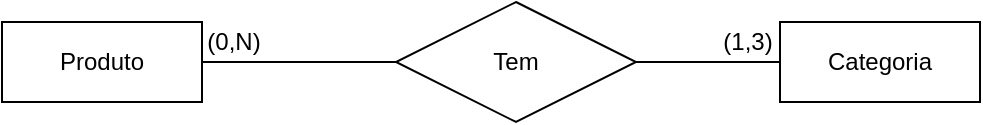 <mxfile>
    <diagram id="W1fFQ0rTw4ujk9A0eF6n" name="Modelo Conceitual">
        <mxGraphModel dx="896" dy="619" grid="1" gridSize="10" guides="1" tooltips="1" connect="1" arrows="1" fold="1" page="1" pageScale="1" pageWidth="850" pageHeight="1100" math="0" shadow="0">
            <root>
                <mxCell id="0"/>
                <mxCell id="1" parent="0"/>
                <mxCell id="6" style="edgeStyle=none;html=1;exitX=1;exitY=0.5;exitDx=0;exitDy=0;entryX=0.083;entryY=0.5;entryDx=0;entryDy=0;entryPerimeter=0;endArrow=none;endFill=0;" parent="1" source="2" target="5" edge="1">
                    <mxGeometry relative="1" as="geometry"/>
                </mxCell>
                <mxCell id="2" value="Produto&lt;br&gt;" style="whiteSpace=wrap;html=1;align=center;" parent="1" vertex="1">
                    <mxGeometry x="123" y="180" width="100" height="40" as="geometry"/>
                </mxCell>
                <mxCell id="3" value="Categoria&lt;br&gt;" style="whiteSpace=wrap;html=1;align=center;" parent="1" vertex="1">
                    <mxGeometry x="512" y="180" width="100" height="40" as="geometry"/>
                </mxCell>
                <mxCell id="8" style="edgeStyle=none;html=1;exitX=1;exitY=0.5;exitDx=0;exitDy=0;entryX=0;entryY=0.5;entryDx=0;entryDy=0;endArrow=none;endFill=0;" parent="1" source="5" target="3" edge="1">
                    <mxGeometry relative="1" as="geometry"/>
                </mxCell>
                <mxCell id="5" value="Tem&lt;br&gt;" style="shape=rhombus;perimeter=rhombusPerimeter;whiteSpace=wrap;html=1;align=center;" parent="1" vertex="1">
                    <mxGeometry x="320" y="170" width="120" height="60" as="geometry"/>
                </mxCell>
                <mxCell id="9" value="(1,3)" style="text;html=1;strokeColor=none;fillColor=none;align=center;verticalAlign=middle;whiteSpace=wrap;rounded=0;" parent="1" vertex="1">
                    <mxGeometry x="466" y="175" width="60" height="30" as="geometry"/>
                </mxCell>
                <mxCell id="10" value="(0,N)" style="text;html=1;strokeColor=none;fillColor=none;align=center;verticalAlign=middle;whiteSpace=wrap;rounded=0;" parent="1" vertex="1">
                    <mxGeometry x="209" y="175" width="60" height="30" as="geometry"/>
                </mxCell>
            </root>
        </mxGraphModel>
    </diagram>
    <diagram id="Ta1nSqdqZ3LRpXmjEv5p" name="Modelo Lógico">
        <mxGraphModel dx="896" dy="619" grid="1" gridSize="10" guides="1" tooltips="1" connect="1" arrows="1" fold="1" page="1" pageScale="1" pageWidth="850" pageHeight="1100" math="0" shadow="0">
            <root>
                <mxCell id="0"/>
                <mxCell id="1" parent="0"/>
                <mxCell id="aQKE0_AFSzPV1V1ufuBm-1" value="produtos" style="shape=table;startSize=30;container=1;collapsible=1;childLayout=tableLayout;fixedRows=1;rowLines=0;fontStyle=1;align=center;resizeLast=1;" parent="1" vertex="1">
                    <mxGeometry x="30" y="241" width="180" height="210" as="geometry"/>
                </mxCell>
                <mxCell id="aQKE0_AFSzPV1V1ufuBm-2" value="" style="shape=tableRow;horizontal=0;startSize=0;swimlaneHead=0;swimlaneBody=0;fillColor=none;collapsible=0;dropTarget=0;points=[[0,0.5],[1,0.5]];portConstraint=eastwest;top=0;left=0;right=0;bottom=1;" parent="aQKE0_AFSzPV1V1ufuBm-1" vertex="1">
                    <mxGeometry y="30" width="180" height="30" as="geometry"/>
                </mxCell>
                <mxCell id="aQKE0_AFSzPV1V1ufuBm-3" value="PK" style="shape=partialRectangle;connectable=0;fillColor=none;top=0;left=0;bottom=0;right=0;fontStyle=1;overflow=hidden;" parent="aQKE0_AFSzPV1V1ufuBm-2" vertex="1">
                    <mxGeometry width="30" height="30" as="geometry">
                        <mxRectangle width="30" height="30" as="alternateBounds"/>
                    </mxGeometry>
                </mxCell>
                <mxCell id="aQKE0_AFSzPV1V1ufuBm-4" value="id:UUID" style="shape=partialRectangle;connectable=0;fillColor=none;top=0;left=0;bottom=0;right=0;align=left;spacingLeft=6;fontStyle=5;overflow=hidden;" parent="aQKE0_AFSzPV1V1ufuBm-2" vertex="1">
                    <mxGeometry x="30" width="150" height="30" as="geometry">
                        <mxRectangle width="150" height="30" as="alternateBounds"/>
                    </mxGeometry>
                </mxCell>
                <mxCell id="aQKE0_AFSzPV1V1ufuBm-5" value="" style="shape=tableRow;horizontal=0;startSize=0;swimlaneHead=0;swimlaneBody=0;fillColor=none;collapsible=0;dropTarget=0;points=[[0,0.5],[1,0.5]];portConstraint=eastwest;top=0;left=0;right=0;bottom=0;" parent="aQKE0_AFSzPV1V1ufuBm-1" vertex="1">
                    <mxGeometry y="60" width="180" height="30" as="geometry"/>
                </mxCell>
                <mxCell id="aQKE0_AFSzPV1V1ufuBm-6" value="" style="shape=partialRectangle;connectable=0;fillColor=none;top=0;left=0;bottom=0;right=0;editable=1;overflow=hidden;" parent="aQKE0_AFSzPV1V1ufuBm-5" vertex="1">
                    <mxGeometry width="30" height="30" as="geometry">
                        <mxRectangle width="30" height="30" as="alternateBounds"/>
                    </mxGeometry>
                </mxCell>
                <mxCell id="aQKE0_AFSzPV1V1ufuBm-7" value="nome: String(50)" style="shape=partialRectangle;connectable=0;fillColor=none;top=0;left=0;bottom=0;right=0;align=left;spacingLeft=6;overflow=hidden;" parent="aQKE0_AFSzPV1V1ufuBm-5" vertex="1">
                    <mxGeometry x="30" width="150" height="30" as="geometry">
                        <mxRectangle width="150" height="30" as="alternateBounds"/>
                    </mxGeometry>
                </mxCell>
                <mxCell id="aQKE0_AFSzPV1V1ufuBm-8" value="" style="shape=tableRow;horizontal=0;startSize=0;swimlaneHead=0;swimlaneBody=0;fillColor=none;collapsible=0;dropTarget=0;points=[[0,0.5],[1,0.5]];portConstraint=eastwest;top=0;left=0;right=0;bottom=0;" parent="aQKE0_AFSzPV1V1ufuBm-1" vertex="1">
                    <mxGeometry y="90" width="180" height="30" as="geometry"/>
                </mxCell>
                <mxCell id="aQKE0_AFSzPV1V1ufuBm-9" value="" style="shape=partialRectangle;connectable=0;fillColor=none;top=0;left=0;bottom=0;right=0;editable=1;overflow=hidden;" parent="aQKE0_AFSzPV1V1ufuBm-8" vertex="1">
                    <mxGeometry width="30" height="30" as="geometry">
                        <mxRectangle width="30" height="30" as="alternateBounds"/>
                    </mxGeometry>
                </mxCell>
                <mxCell id="aQKE0_AFSzPV1V1ufuBm-10" value="descricao: String(200)" style="shape=partialRectangle;connectable=0;fillColor=none;top=0;left=0;bottom=0;right=0;align=left;spacingLeft=6;overflow=hidden;" parent="aQKE0_AFSzPV1V1ufuBm-8" vertex="1">
                    <mxGeometry x="30" width="150" height="30" as="geometry">
                        <mxRectangle width="150" height="30" as="alternateBounds"/>
                    </mxGeometry>
                </mxCell>
                <mxCell id="aQKE0_AFSzPV1V1ufuBm-14" value="" style="shape=tableRow;horizontal=0;startSize=0;swimlaneHead=0;swimlaneBody=0;fillColor=none;collapsible=0;dropTarget=0;points=[[0,0.5],[1,0.5]];portConstraint=eastwest;top=0;left=0;right=0;bottom=0;" parent="aQKE0_AFSzPV1V1ufuBm-1" vertex="1">
                    <mxGeometry y="120" width="180" height="30" as="geometry"/>
                </mxCell>
                <mxCell id="aQKE0_AFSzPV1V1ufuBm-15" value="" style="shape=partialRectangle;connectable=0;fillColor=none;top=0;left=0;bottom=0;right=0;editable=1;overflow=hidden;" parent="aQKE0_AFSzPV1V1ufuBm-14" vertex="1">
                    <mxGeometry width="30" height="30" as="geometry">
                        <mxRectangle width="30" height="30" as="alternateBounds"/>
                    </mxGeometry>
                </mxCell>
                <mxCell id="aQKE0_AFSzPV1V1ufuBm-16" value="valor: Integer" style="shape=partialRectangle;connectable=0;fillColor=none;top=0;left=0;bottom=0;right=0;align=left;spacingLeft=6;overflow=hidden;" parent="aQKE0_AFSzPV1V1ufuBm-14" vertex="1">
                    <mxGeometry x="30" width="150" height="30" as="geometry">
                        <mxRectangle width="150" height="30" as="alternateBounds"/>
                    </mxGeometry>
                </mxCell>
                <mxCell id="aQKE0_AFSzPV1V1ufuBm-17" value="" style="shape=tableRow;horizontal=0;startSize=0;swimlaneHead=0;swimlaneBody=0;fillColor=none;collapsible=0;dropTarget=0;points=[[0,0.5],[1,0.5]];portConstraint=eastwest;top=0;left=0;right=0;bottom=0;" parent="aQKE0_AFSzPV1V1ufuBm-1" vertex="1">
                    <mxGeometry y="150" width="180" height="30" as="geometry"/>
                </mxCell>
                <mxCell id="aQKE0_AFSzPV1V1ufuBm-18" value="" style="shape=partialRectangle;connectable=0;fillColor=none;top=0;left=0;bottom=0;right=0;editable=1;overflow=hidden;" parent="aQKE0_AFSzPV1V1ufuBm-17" vertex="1">
                    <mxGeometry width="30" height="30" as="geometry">
                        <mxRectangle width="30" height="30" as="alternateBounds"/>
                    </mxGeometry>
                </mxCell>
                <mxCell id="aQKE0_AFSzPV1V1ufuBm-19" value="data_criacao: Date" style="shape=partialRectangle;connectable=0;fillColor=none;top=0;left=0;bottom=0;right=0;align=left;spacingLeft=6;overflow=hidden;" parent="aQKE0_AFSzPV1V1ufuBm-17" vertex="1">
                    <mxGeometry x="30" width="150" height="30" as="geometry">
                        <mxRectangle width="150" height="30" as="alternateBounds"/>
                    </mxGeometry>
                </mxCell>
                <mxCell id="aQKE0_AFSzPV1V1ufuBm-11" value="" style="shape=tableRow;horizontal=0;startSize=0;swimlaneHead=0;swimlaneBody=0;fillColor=none;collapsible=0;dropTarget=0;points=[[0,0.5],[1,0.5]];portConstraint=eastwest;top=0;left=0;right=0;bottom=0;" parent="aQKE0_AFSzPV1V1ufuBm-1" vertex="1">
                    <mxGeometry y="180" width="180" height="30" as="geometry"/>
                </mxCell>
                <mxCell id="aQKE0_AFSzPV1V1ufuBm-12" value="" style="shape=partialRectangle;connectable=0;fillColor=none;top=0;left=0;bottom=0;right=0;editable=1;overflow=hidden;" parent="aQKE0_AFSzPV1V1ufuBm-11" vertex="1">
                    <mxGeometry width="30" height="30" as="geometry">
                        <mxRectangle width="30" height="30" as="alternateBounds"/>
                    </mxGeometry>
                </mxCell>
                <mxCell id="aQKE0_AFSzPV1V1ufuBm-13" value="data_atualizacao: Date" style="shape=partialRectangle;connectable=0;fillColor=none;top=0;left=0;bottom=0;right=0;align=left;spacingLeft=6;overflow=hidden;" parent="aQKE0_AFSzPV1V1ufuBm-11" vertex="1">
                    <mxGeometry x="30" width="150" height="30" as="geometry">
                        <mxRectangle width="150" height="30" as="alternateBounds"/>
                    </mxGeometry>
                </mxCell>
                <mxCell id="aQKE0_AFSzPV1V1ufuBm-20" value="categorias" style="shape=table;startSize=30;container=1;collapsible=1;childLayout=tableLayout;fixedRows=1;rowLines=0;fontStyle=1;align=center;resizeLast=1;" parent="1" vertex="1">
                    <mxGeometry x="640" y="241" width="180" height="150" as="geometry"/>
                </mxCell>
                <mxCell id="aQKE0_AFSzPV1V1ufuBm-21" value="" style="shape=tableRow;horizontal=0;startSize=0;swimlaneHead=0;swimlaneBody=0;fillColor=none;collapsible=0;dropTarget=0;points=[[0,0.5],[1,0.5]];portConstraint=eastwest;top=0;left=0;right=0;bottom=1;" parent="aQKE0_AFSzPV1V1ufuBm-20" vertex="1">
                    <mxGeometry y="30" width="180" height="30" as="geometry"/>
                </mxCell>
                <mxCell id="aQKE0_AFSzPV1V1ufuBm-22" value="PK" style="shape=partialRectangle;connectable=0;fillColor=none;top=0;left=0;bottom=0;right=0;fontStyle=1;overflow=hidden;" parent="aQKE0_AFSzPV1V1ufuBm-21" vertex="1">
                    <mxGeometry width="30" height="30" as="geometry">
                        <mxRectangle width="30" height="30" as="alternateBounds"/>
                    </mxGeometry>
                </mxCell>
                <mxCell id="aQKE0_AFSzPV1V1ufuBm-23" value="id:UUID" style="shape=partialRectangle;connectable=0;fillColor=none;top=0;left=0;bottom=0;right=0;align=left;spacingLeft=6;fontStyle=5;overflow=hidden;" parent="aQKE0_AFSzPV1V1ufuBm-21" vertex="1">
                    <mxGeometry x="30" width="150" height="30" as="geometry">
                        <mxRectangle width="150" height="30" as="alternateBounds"/>
                    </mxGeometry>
                </mxCell>
                <mxCell id="aQKE0_AFSzPV1V1ufuBm-24" value="" style="shape=tableRow;horizontal=0;startSize=0;swimlaneHead=0;swimlaneBody=0;fillColor=none;collapsible=0;dropTarget=0;points=[[0,0.5],[1,0.5]];portConstraint=eastwest;top=0;left=0;right=0;bottom=0;" parent="aQKE0_AFSzPV1V1ufuBm-20" vertex="1">
                    <mxGeometry y="60" width="180" height="30" as="geometry"/>
                </mxCell>
                <mxCell id="aQKE0_AFSzPV1V1ufuBm-25" value="" style="shape=partialRectangle;connectable=0;fillColor=none;top=0;left=0;bottom=0;right=0;editable=1;overflow=hidden;" parent="aQKE0_AFSzPV1V1ufuBm-24" vertex="1">
                    <mxGeometry width="30" height="30" as="geometry">
                        <mxRectangle width="30" height="30" as="alternateBounds"/>
                    </mxGeometry>
                </mxCell>
                <mxCell id="aQKE0_AFSzPV1V1ufuBm-26" value="nome: String(50)" style="shape=partialRectangle;connectable=0;fillColor=none;top=0;left=0;bottom=0;right=0;align=left;spacingLeft=6;overflow=hidden;" parent="aQKE0_AFSzPV1V1ufuBm-24" vertex="1">
                    <mxGeometry x="30" width="150" height="30" as="geometry">
                        <mxRectangle width="150" height="30" as="alternateBounds"/>
                    </mxGeometry>
                </mxCell>
                <mxCell id="aQKE0_AFSzPV1V1ufuBm-33" value="" style="shape=tableRow;horizontal=0;startSize=0;swimlaneHead=0;swimlaneBody=0;fillColor=none;collapsible=0;dropTarget=0;points=[[0,0.5],[1,0.5]];portConstraint=eastwest;top=0;left=0;right=0;bottom=0;" parent="aQKE0_AFSzPV1V1ufuBm-20" vertex="1">
                    <mxGeometry y="90" width="180" height="30" as="geometry"/>
                </mxCell>
                <mxCell id="aQKE0_AFSzPV1V1ufuBm-34" value="" style="shape=partialRectangle;connectable=0;fillColor=none;top=0;left=0;bottom=0;right=0;editable=1;overflow=hidden;" parent="aQKE0_AFSzPV1V1ufuBm-33" vertex="1">
                    <mxGeometry width="30" height="30" as="geometry">
                        <mxRectangle width="30" height="30" as="alternateBounds"/>
                    </mxGeometry>
                </mxCell>
                <mxCell id="aQKE0_AFSzPV1V1ufuBm-35" value="data_criacao: Date" style="shape=partialRectangle;connectable=0;fillColor=none;top=0;left=0;bottom=0;right=0;align=left;spacingLeft=6;overflow=hidden;" parent="aQKE0_AFSzPV1V1ufuBm-33" vertex="1">
                    <mxGeometry x="30" width="150" height="30" as="geometry">
                        <mxRectangle width="150" height="30" as="alternateBounds"/>
                    </mxGeometry>
                </mxCell>
                <mxCell id="aQKE0_AFSzPV1V1ufuBm-36" value="" style="shape=tableRow;horizontal=0;startSize=0;swimlaneHead=0;swimlaneBody=0;fillColor=none;collapsible=0;dropTarget=0;points=[[0,0.5],[1,0.5]];portConstraint=eastwest;top=0;left=0;right=0;bottom=0;" parent="aQKE0_AFSzPV1V1ufuBm-20" vertex="1">
                    <mxGeometry y="120" width="180" height="30" as="geometry"/>
                </mxCell>
                <mxCell id="aQKE0_AFSzPV1V1ufuBm-37" value="" style="shape=partialRectangle;connectable=0;fillColor=none;top=0;left=0;bottom=0;right=0;editable=1;overflow=hidden;" parent="aQKE0_AFSzPV1V1ufuBm-36" vertex="1">
                    <mxGeometry width="30" height="30" as="geometry">
                        <mxRectangle width="30" height="30" as="alternateBounds"/>
                    </mxGeometry>
                </mxCell>
                <mxCell id="aQKE0_AFSzPV1V1ufuBm-38" value="data_atualizacao: Date" style="shape=partialRectangle;connectable=0;fillColor=none;top=0;left=0;bottom=0;right=0;align=left;spacingLeft=6;overflow=hidden;" parent="aQKE0_AFSzPV1V1ufuBm-36" vertex="1">
                    <mxGeometry x="30" width="150" height="30" as="geometry">
                        <mxRectangle width="150" height="30" as="alternateBounds"/>
                    </mxGeometry>
                </mxCell>
                <mxCell id="aQKE0_AFSzPV1V1ufuBm-39" value="produtos_categorias" style="shape=table;startSize=30;container=1;collapsible=1;childLayout=tableLayout;fixedRows=1;rowLines=0;fontStyle=1;align=center;resizeLast=1;" parent="1" vertex="1">
                    <mxGeometry x="345" y="264" width="180" height="150" as="geometry"/>
                </mxCell>
                <mxCell id="aQKE0_AFSzPV1V1ufuBm-40" value="" style="shape=tableRow;horizontal=0;startSize=0;swimlaneHead=0;swimlaneBody=0;fillColor=none;collapsible=0;dropTarget=0;points=[[0,0.5],[1,0.5]];portConstraint=eastwest;top=0;left=0;right=0;bottom=1;" parent="aQKE0_AFSzPV1V1ufuBm-39" vertex="1">
                    <mxGeometry y="30" width="180" height="30" as="geometry"/>
                </mxCell>
                <mxCell id="aQKE0_AFSzPV1V1ufuBm-41" value="PK" style="shape=partialRectangle;connectable=0;fillColor=none;top=0;left=0;bottom=0;right=0;fontStyle=1;overflow=hidden;" parent="aQKE0_AFSzPV1V1ufuBm-40" vertex="1">
                    <mxGeometry width="30" height="30" as="geometry">
                        <mxRectangle width="30" height="30" as="alternateBounds"/>
                    </mxGeometry>
                </mxCell>
                <mxCell id="aQKE0_AFSzPV1V1ufuBm-42" value="produto_id:UUID" style="shape=partialRectangle;connectable=0;fillColor=none;top=0;left=0;bottom=0;right=0;align=left;spacingLeft=6;fontStyle=5;overflow=hidden;" parent="aQKE0_AFSzPV1V1ufuBm-40" vertex="1">
                    <mxGeometry x="30" width="150" height="30" as="geometry">
                        <mxRectangle width="150" height="30" as="alternateBounds"/>
                    </mxGeometry>
                </mxCell>
                <mxCell id="aQKE0_AFSzPV1V1ufuBm-52" value="" style="shape=tableRow;horizontal=0;startSize=0;swimlaneHead=0;swimlaneBody=0;fillColor=none;collapsible=0;dropTarget=0;points=[[0,0.5],[1,0.5]];portConstraint=eastwest;top=0;left=0;right=0;bottom=1;" parent="aQKE0_AFSzPV1V1ufuBm-39" vertex="1">
                    <mxGeometry y="60" width="180" height="30" as="geometry"/>
                </mxCell>
                <mxCell id="aQKE0_AFSzPV1V1ufuBm-53" value="PK" style="shape=partialRectangle;connectable=0;fillColor=none;top=0;left=0;bottom=0;right=0;fontStyle=1;overflow=hidden;" parent="aQKE0_AFSzPV1V1ufuBm-52" vertex="1">
                    <mxGeometry width="30" height="30" as="geometry">
                        <mxRectangle width="30" height="30" as="alternateBounds"/>
                    </mxGeometry>
                </mxCell>
                <mxCell id="aQKE0_AFSzPV1V1ufuBm-54" value="categoria_id: UUID" style="shape=partialRectangle;connectable=0;fillColor=none;top=0;left=0;bottom=0;right=0;align=left;spacingLeft=6;fontStyle=5;overflow=hidden;" parent="aQKE0_AFSzPV1V1ufuBm-52" vertex="1">
                    <mxGeometry x="30" width="150" height="30" as="geometry">
                        <mxRectangle width="150" height="30" as="alternateBounds"/>
                    </mxGeometry>
                </mxCell>
                <mxCell id="aQKE0_AFSzPV1V1ufuBm-46" value="" style="shape=tableRow;horizontal=0;startSize=0;swimlaneHead=0;swimlaneBody=0;fillColor=none;collapsible=0;dropTarget=0;points=[[0,0.5],[1,0.5]];portConstraint=eastwest;top=0;left=0;right=0;bottom=0;" parent="aQKE0_AFSzPV1V1ufuBm-39" vertex="1">
                    <mxGeometry y="90" width="180" height="30" as="geometry"/>
                </mxCell>
                <mxCell id="aQKE0_AFSzPV1V1ufuBm-47" value="" style="shape=partialRectangle;connectable=0;fillColor=none;top=0;left=0;bottom=0;right=0;editable=1;overflow=hidden;" parent="aQKE0_AFSzPV1V1ufuBm-46" vertex="1">
                    <mxGeometry width="30" height="30" as="geometry">
                        <mxRectangle width="30" height="30" as="alternateBounds"/>
                    </mxGeometry>
                </mxCell>
                <mxCell id="aQKE0_AFSzPV1V1ufuBm-48" value="data_criacao: Date" style="shape=partialRectangle;connectable=0;fillColor=none;top=0;left=0;bottom=0;right=0;align=left;spacingLeft=6;overflow=hidden;" parent="aQKE0_AFSzPV1V1ufuBm-46" vertex="1">
                    <mxGeometry x="30" width="150" height="30" as="geometry">
                        <mxRectangle width="150" height="30" as="alternateBounds"/>
                    </mxGeometry>
                </mxCell>
                <mxCell id="aQKE0_AFSzPV1V1ufuBm-49" value="" style="shape=tableRow;horizontal=0;startSize=0;swimlaneHead=0;swimlaneBody=0;fillColor=none;collapsible=0;dropTarget=0;points=[[0,0.5],[1,0.5]];portConstraint=eastwest;top=0;left=0;right=0;bottom=0;" parent="aQKE0_AFSzPV1V1ufuBm-39" vertex="1">
                    <mxGeometry y="120" width="180" height="30" as="geometry"/>
                </mxCell>
                <mxCell id="aQKE0_AFSzPV1V1ufuBm-50" value="" style="shape=partialRectangle;connectable=0;fillColor=none;top=0;left=0;bottom=0;right=0;editable=1;overflow=hidden;" parent="aQKE0_AFSzPV1V1ufuBm-49" vertex="1">
                    <mxGeometry width="30" height="30" as="geometry">
                        <mxRectangle width="30" height="30" as="alternateBounds"/>
                    </mxGeometry>
                </mxCell>
                <mxCell id="aQKE0_AFSzPV1V1ufuBm-51" value="data_atualizacao: Date" style="shape=partialRectangle;connectable=0;fillColor=none;top=0;left=0;bottom=0;right=0;align=left;spacingLeft=6;overflow=hidden;" parent="aQKE0_AFSzPV1V1ufuBm-49" vertex="1">
                    <mxGeometry x="30" width="150" height="30" as="geometry">
                        <mxRectangle width="150" height="30" as="alternateBounds"/>
                    </mxGeometry>
                </mxCell>
                <mxCell id="aQKE0_AFSzPV1V1ufuBm-55" value="" style="edgeStyle=entityRelationEdgeStyle;fontSize=12;html=1;endArrow=ERzeroToMany;startArrow=ERmandOne;exitX=0.999;exitY=-0.061;exitDx=0;exitDy=0;exitPerimeter=0;entryX=-0.01;entryY=0.173;entryDx=0;entryDy=0;entryPerimeter=0;" parent="1" source="aQKE0_AFSzPV1V1ufuBm-14" target="aQKE0_AFSzPV1V1ufuBm-46" edge="1">
                    <mxGeometry width="100" height="100" relative="1" as="geometry">
                        <mxPoint x="245" y="500" as="sourcePoint"/>
                        <mxPoint x="345" y="400" as="targetPoint"/>
                    </mxGeometry>
                </mxCell>
                <mxCell id="aQKE0_AFSzPV1V1ufuBm-56" value="" style="edgeStyle=entityRelationEdgeStyle;fontSize=12;html=1;endArrow=ERzeroToMany;startArrow=ERmandOne;exitX=-0.006;exitY=0.939;exitDx=0;exitDy=0;exitPerimeter=0;entryX=1.004;entryY=0.173;entryDx=0;entryDy=0;entryPerimeter=0;" parent="1" source="aQKE0_AFSzPV1V1ufuBm-24" target="aQKE0_AFSzPV1V1ufuBm-52" edge="1">
                    <mxGeometry width="100" height="100" relative="1" as="geometry">
                        <mxPoint x="510" y="520" as="sourcePoint"/>
                        <mxPoint x="610" y="420" as="targetPoint"/>
                    </mxGeometry>
                </mxCell>
            </root>
        </mxGraphModel>
    </diagram>
</mxfile>